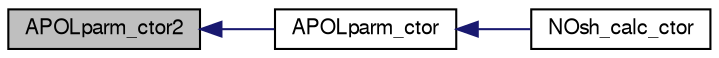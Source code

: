digraph "APOLparm_ctor2"
{
  edge [fontname="FreeSans",fontsize="10",labelfontname="FreeSans",labelfontsize="10"];
  node [fontname="FreeSans",fontsize="10",shape=record];
  rankdir="LR";
  Node1 [label="APOLparm_ctor2",height=0.2,width=0.4,color="black", fillcolor="grey75", style="filled" fontcolor="black"];
  Node1 -> Node2 [dir="back",color="midnightblue",fontsize="10",style="solid",fontname="FreeSans"];
  Node2 [label="APOLparm_ctor",height=0.2,width=0.4,color="black", fillcolor="white", style="filled",URL="$group___a_p_o_lparm.html#ga416149f477e8df81042236886b33ada4",tooltip="Construct APOLparm."];
  Node2 -> Node3 [dir="back",color="midnightblue",fontsize="10",style="solid",fontname="FreeSans"];
  Node3 [label="NOsh_calc_ctor",height=0.2,width=0.4,color="black", fillcolor="white", style="filled",URL="$group___n_osh.html#ga115dd2cd52f190dbb5112cf553fd28ac",tooltip="Construct NOsh_calc."];
}
